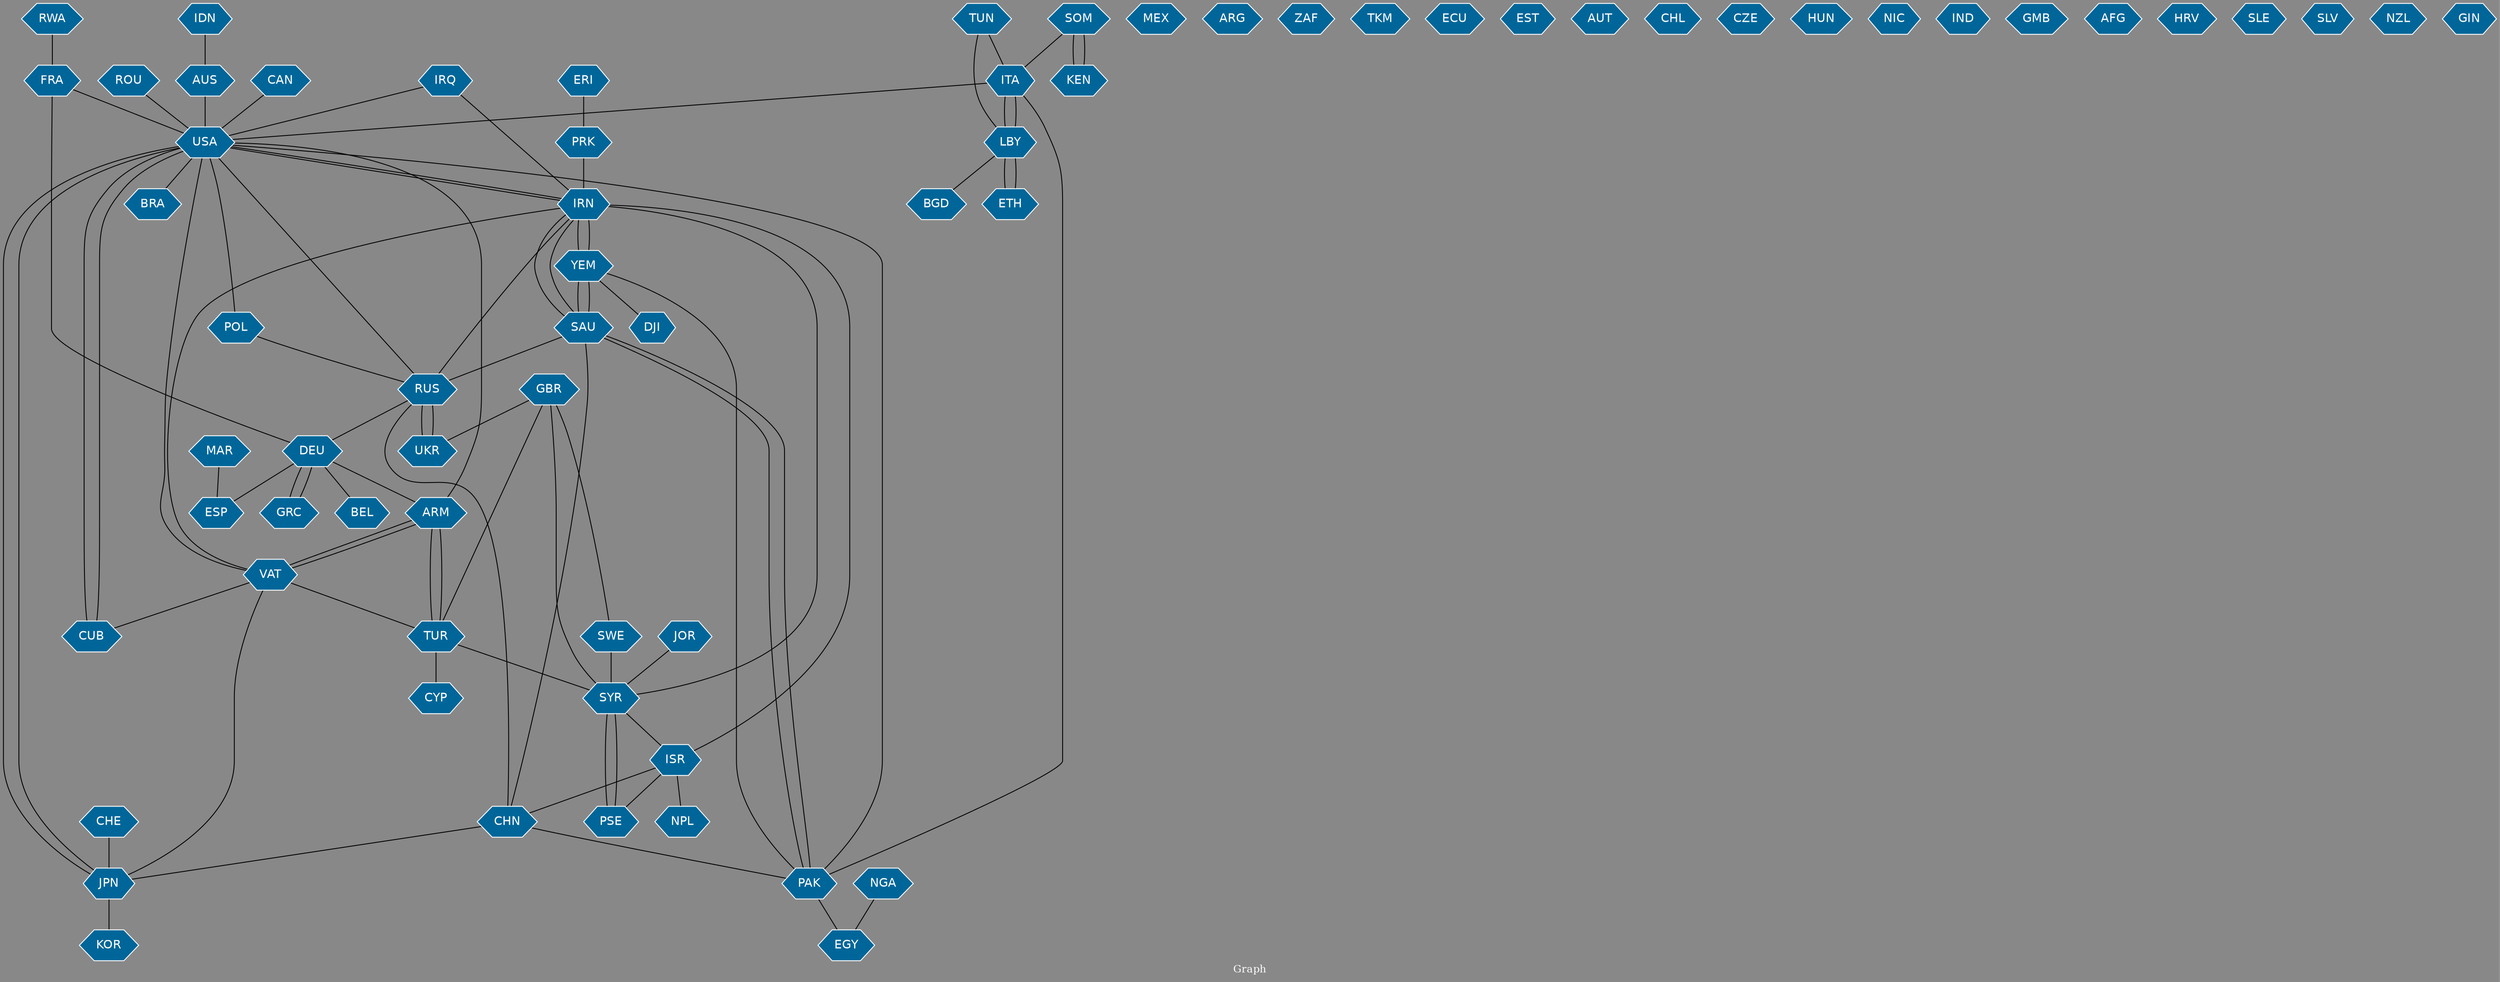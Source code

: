 // Countries together in item graph
graph {
	graph [bgcolor="#888888" fontcolor=white fontsize=12 label="Graph" outputorder=edgesfirst overlap=prism]
	node [color=white fillcolor="#006699" fontcolor=white fontname=Helvetica shape=hexagon style=filled]
	edge [arrowhead=open color=black fontcolor=white fontname=Courier fontsize=12]
		ITA [label=ITA]
		YEM [label=YEM]
		IRQ [label=IRQ]
		BEL [label=BEL]
		GBR [label=GBR]
		MEX [label=MEX]
		FRA [label=FRA]
		USA [label=USA]
		ARG [label=ARG]
		SOM [label=SOM]
		SWE [label=SWE]
		SYR [label=SYR]
		NPL [label=NPL]
		ZAF [label=ZAF]
		CUB [label=CUB]
		TKM [label=TKM]
		LBY [label=LBY]
		IRN [label=IRN]
		NGA [label=NGA]
		TUR [label=TUR]
		ARM [label=ARM]
		POL [label=POL]
		DEU [label=DEU]
		ESP [label=ESP]
		MAR [label=MAR]
		EGY [label=EGY]
		RUS [label=RUS]
		UKR [label=UKR]
		ECU [label=ECU]
		EST [label=EST]
		KEN [label=KEN]
		AUT [label=AUT]
		ETH [label=ETH]
		VAT [label=VAT]
		ISR [label=ISR]
		SAU [label=SAU]
		CHL [label=CHL]
		CZE [label=CZE]
		JOR [label=JOR]
		HUN [label=HUN]
		BGD [label=BGD]
		RWA [label=RWA]
		CHN [label=CHN]
		JPN [label=JPN]
		IDN [label=IDN]
		AUS [label=AUS]
		NIC [label=NIC]
		PRK [label=PRK]
		CAN [label=CAN]
		IND [label=IND]
		GMB [label=GMB]
		PSE [label=PSE]
		ROU [label=ROU]
		BRA [label=BRA]
		GRC [label=GRC]
		AFG [label=AFG]
		CHE [label=CHE]
		PAK [label=PAK]
		HRV [label=HRV]
		KOR [label=KOR]
		SLE [label=SLE]
		CYP [label=CYP]
		SLV [label=SLV]
		ERI [label=ERI]
		NZL [label=NZL]
		DJI [label=DJI]
		TUN [label=TUN]
		GIN [label=GIN]
			TUR -- SYR [weight=1]
			IRN -- USA [weight=2]
			USA -- VAT [weight=1]
			ETH -- LBY [weight=1]
			CAN -- USA [weight=1]
			SAU -- YEM [weight=9]
			PAK -- EGY [weight=1]
			SAU -- CHN [weight=1]
			RUS -- IRN [weight=1]
			ARM -- TUR [weight=1]
			VAT -- ARM [weight=1]
			VAT -- TUR [weight=2]
			MAR -- ESP [weight=1]
			SYR -- PSE [weight=1]
			TUN -- LBY [weight=1]
			SYR -- ISR [weight=1]
			ISR -- IRN [weight=1]
			RUS -- DEU [weight=1]
			SAU -- RUS [weight=1]
			TUR -- CYP [weight=1]
			JOR -- SYR [weight=1]
			VAT -- CUB [weight=1]
			DEU -- ESP [weight=1]
			PAK -- YEM [weight=2]
			USA -- IRN [weight=2]
			ROU -- USA [weight=1]
			GBR -- UKR [weight=1]
			ISR -- CHN [weight=1]
			JPN -- USA [weight=1]
			IRQ -- IRN [weight=1]
			AUS -- USA [weight=1]
			DEU -- ARM [weight=2]
			LBY -- BGD [weight=1]
			YEM -- IRN [weight=4]
			SYR -- IRN [weight=1]
			RWA -- FRA [weight=1]
			TUN -- ITA [weight=1]
			CHE -- JPN [weight=2]
			CHN -- JPN [weight=1]
			DEU -- BEL [weight=1]
			USA -- RUS [weight=2]
			DEU -- GRC [weight=1]
			KEN -- SOM [weight=1]
			ARM -- VAT [weight=1]
			SAU -- IRN [weight=1]
			IRN -- YEM [weight=4]
			FRA -- DEU [weight=1]
			TUR -- ARM [weight=2]
			GBR -- SYR [weight=1]
			IDN -- AUS [weight=1]
			IRN -- VAT [weight=1]
			FRA -- USA [weight=1]
			ISR -- PSE [weight=1]
			PAK -- USA [weight=1]
			SWE -- SYR [weight=2]
			GBR -- SWE [weight=1]
			PAK -- ITA [weight=1]
			USA -- JPN [weight=1]
			RUS -- UKR [weight=5]
			ITA -- USA [weight=1]
			YEM -- DJI [weight=1]
			ERI -- PRK [weight=1]
			IRN -- SAU [weight=1]
			ISR -- NPL [weight=2]
			POL -- RUS [weight=2]
			USA -- BRA [weight=1]
			NGA -- EGY [weight=1]
			LBY -- ETH [weight=1]
			LBY -- ITA [weight=1]
			PRK -- IRN [weight=1]
			UKR -- RUS [weight=3]
			ITA -- LBY [weight=2]
			IRQ -- USA [weight=1]
			PSE -- SYR [weight=1]
			SOM -- ITA [weight=1]
			USA -- POL [weight=1]
			JPN -- KOR [weight=2]
			GBR -- TUR [weight=1]
			SAU -- PAK [weight=1]
			SOM -- KEN [weight=1]
			USA -- ARM [weight=1]
			USA -- CUB [weight=6]
			PAK -- SAU [weight=1]
			CUB -- USA [weight=2]
			VAT -- JPN [weight=1]
			GRC -- DEU [weight=1]
			YEM -- SAU [weight=9]
			CHN -- PAK [weight=1]
			RUS -- CHN [weight=2]
}
